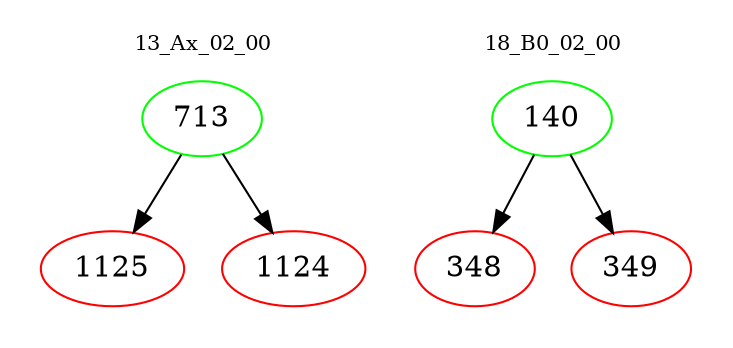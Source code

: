 digraph{
subgraph cluster_0 {
color = white
label = "13_Ax_02_00";
fontsize=10;
T0_713 [label="713", color="green"]
T0_713 -> T0_1125 [color="black"]
T0_1125 [label="1125", color="red"]
T0_713 -> T0_1124 [color="black"]
T0_1124 [label="1124", color="red"]
}
subgraph cluster_1 {
color = white
label = "18_B0_02_00";
fontsize=10;
T1_140 [label="140", color="green"]
T1_140 -> T1_348 [color="black"]
T1_348 [label="348", color="red"]
T1_140 -> T1_349 [color="black"]
T1_349 [label="349", color="red"]
}
}
